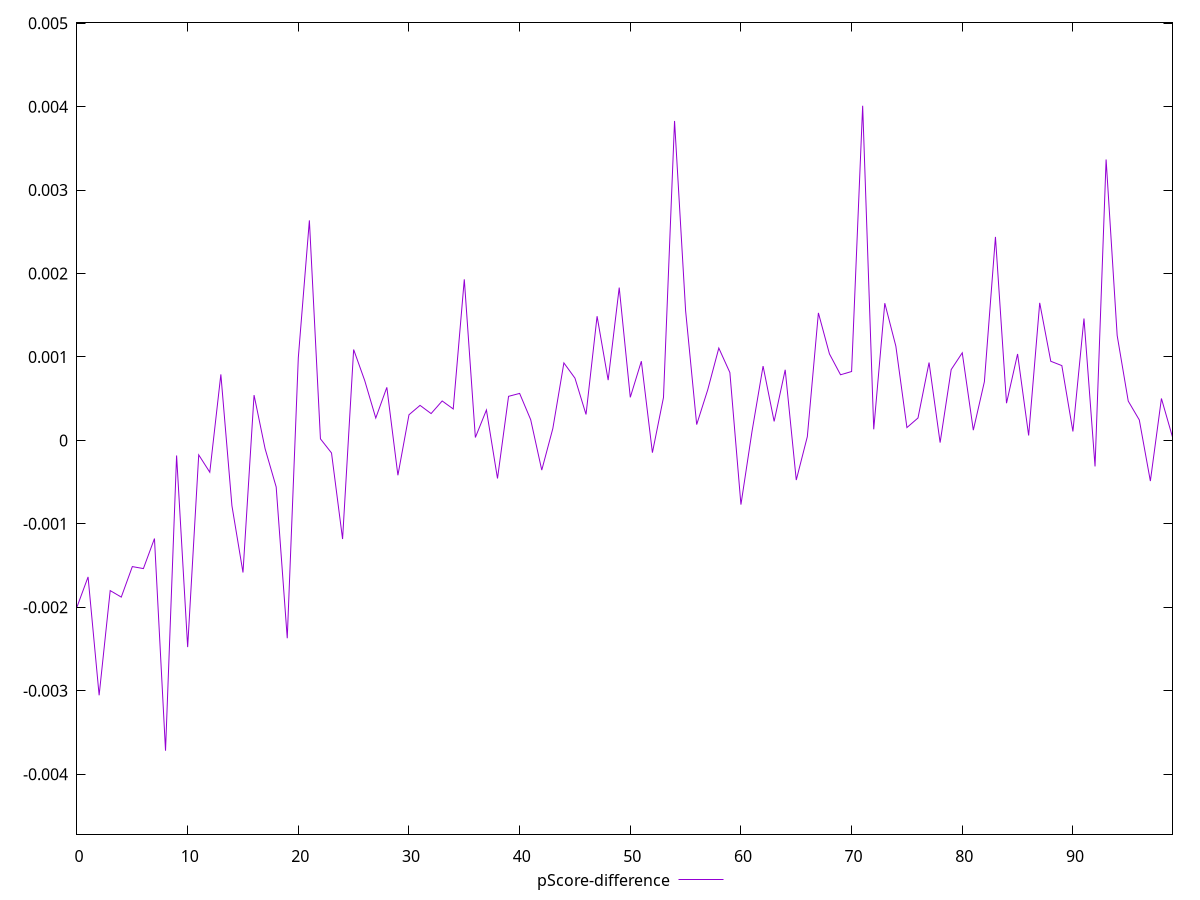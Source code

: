 reset

$pScoreDifference <<EOF
0 -0.001995366153273337
1 -0.0016357663756630947
2 -0.0030544506173424413
3 -0.0017996623260113642
4 -0.0018777263122993215
5 -0.0015119799169627246
6 -0.0015358767588332656
7 -0.0011759681363654462
8 -0.0037181677753553855
9 -0.0001806512116386827
10 -0.002476742194004178
11 -0.00017334293138704382
12 -0.00038115394696891514
13 0.0007911483341351833
14 -0.0007821013730565651
15 -0.0015828846326445545
16 0.0005430650033546591
17 -0.00010011768450812752
18 -0.0005578278048893326
19 -0.0023703642878334374
20 0.0009918888446414087
21 0.0026370815747356335
22 0.000018861256408042593
23 -0.0001502483675205335
24 -0.0011816121513126276
25 0.001089073712562505
26 0.0007176744229251408
27 0.00026861915073750353
28 0.0006359296940356973
29 -0.00041761543466223294
30 0.000307370530837181
31 0.00042011914830131225
32 0.00032179643267804536
33 0.0004728149384789493
34 0.00037695661325964913
35 0.0019304257342706022
36 0.00003529336725072163
37 0.0003647886255879751
38 -0.00045607488544119335
39 0.0005283545727310379
40 0.000563331390263766
41 0.0002485417079582941
42 -0.0003557043210522526
43 0.00014239547973771138
44 0.0009289913735535116
45 0.0007463749846008394
46 0.00031125290317346455
47 0.0014884059072513
48 0.0007223467548522766
49 0.0018312601821736108
50 0.0005162950069346195
51 0.0009493455723388333
52 -0.00014672455244424398
53 0.0005145591334299038
54 0.003828569658640313
55 0.0015536717924209409
56 0.00018987774995993245
57 0.0006072427487250343
58 0.0011066099177354793
59 0.000813401610466391
60 -0.000769159510752293
61 0.00010724696978459125
62 0.0008905430241630263
63 0.00022796208411268726
64 0.0008466585856388154
65 -0.00047474977718342526
66 0.00004538485043548146
67 0.0015281650100571476
68 0.0010364883119353685
69 0.0007869039445665971
70 0.0008257376799941651
71 0.004010833622596133
72 0.0001329225958531799
73 0.001644473792759782
74 0.0011291357407553493
75 0.00015406646564519733
76 0.00026883763896545787
77 0.0009332051271055963
78 -0.000025877471798607665
79 0.0008487761704638608
80 0.0010497440702057492
81 0.00012294092139697455
82 0.0007031843004885463
83 0.0024387019531171283
84 0.0004460632787829377
85 0.001035851249109765
86 0.00005905736311129228
87 0.0016484726249750281
88 0.0009486549029549263
89 0.0008966800838104971
90 0.00010715614956346986
91 0.0014612616363055553
92 -0.00031151793886985413
93 0.003366958292028377
94 0.0012580508805973833
95 0.0004713594263624499
96 0.0002454711770342177
97 -0.0004871918749276283
98 0.0005025235062978695
99 0.00004004249668076998
EOF

set key outside below
set xrange [0:99]
set yrange [-0.0047181677753553855:0.005010833622596133]
set trange [-0.0047181677753553855:0.005010833622596133]
set terminal svg size 640, 500 enhanced background rgb 'white'
set output "report_00026_2021-02-22T21:38:55.199Z/first-contentful-paint/samples/pages+cached+noadtech+nomedia/pScore-difference/values.svg"

plot $pScoreDifference title "pScore-difference" with line

reset
